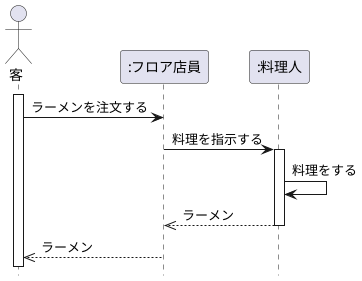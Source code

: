 @startuml ラーメン屋さんでの注文
hide footbox
actor 客 as guest
participant ":フロア店員"  as clerk 
participant ":料理人" as conter
activate guest
guest -> clerk:ラーメンを注文する
' activate class
clerk ->conter:料理を指示する
activate conter
conter -> conter:料理をする
clerk <<-- conter:ラーメン
deactivate conter
deactivate clerk
guest <<-- clerk:ラーメン 
' deactivate class
@enduml